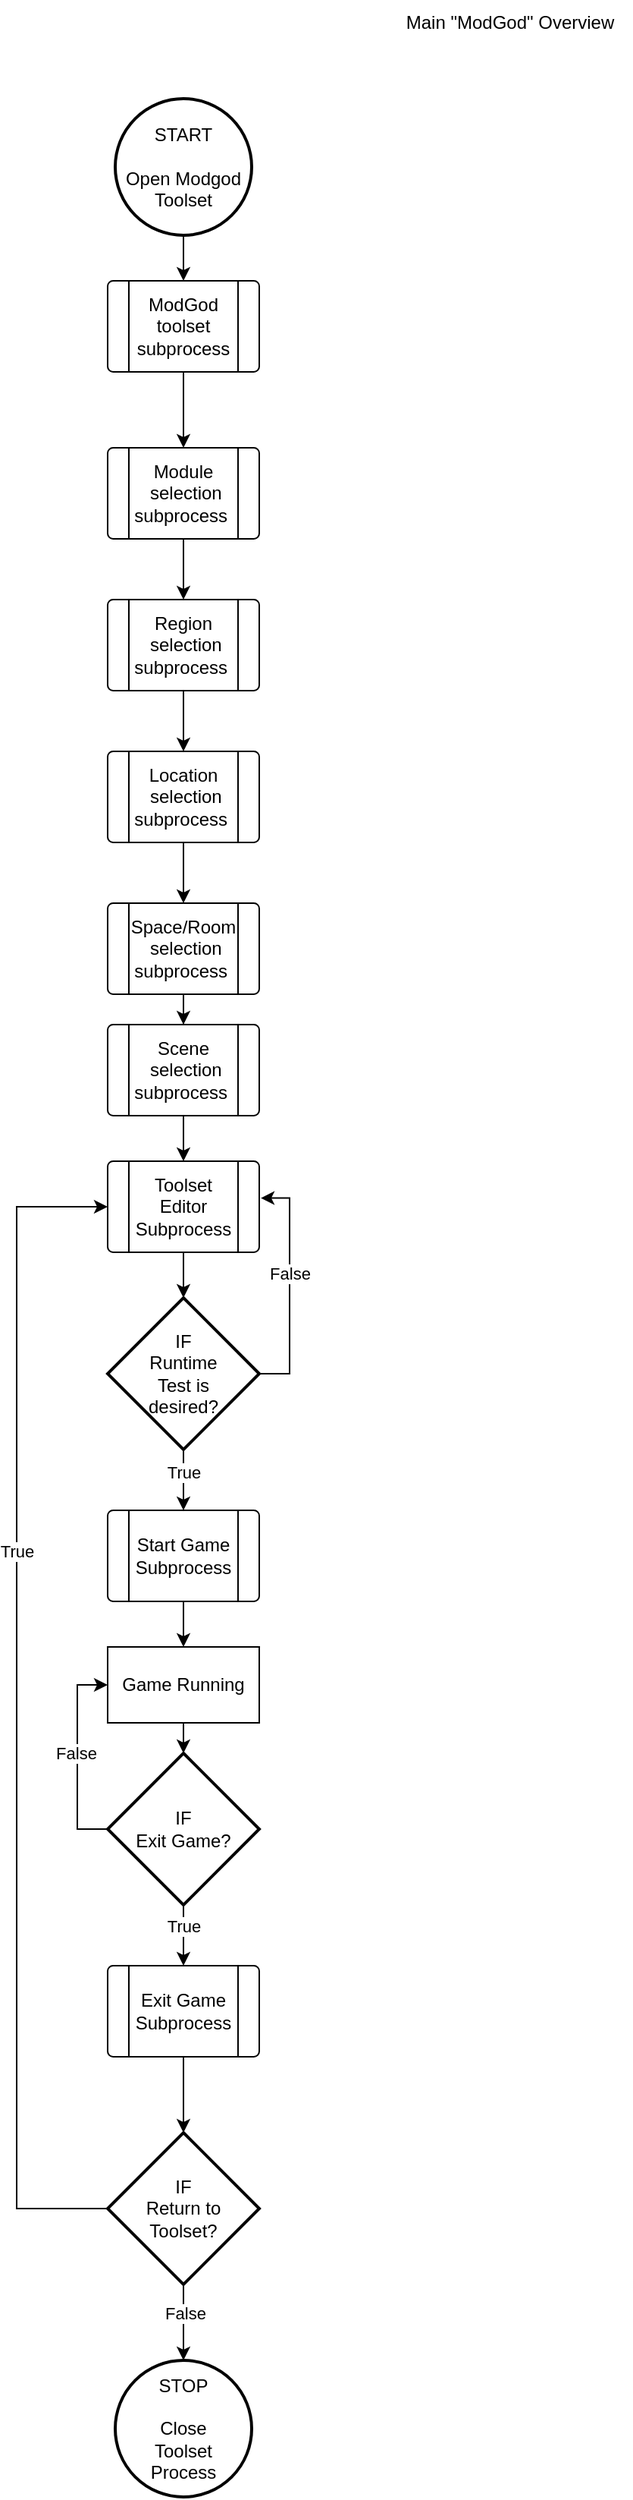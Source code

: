 <mxfile version="20.3.0" type="device"><diagram id="zRx6mBnDStIuMqTZuLI2" name="Page-1"><mxGraphModel dx="1422" dy="842" grid="1" gridSize="10" guides="1" tooltips="1" connect="1" arrows="1" fold="1" page="1" pageScale="1" pageWidth="850" pageHeight="1100" math="0" shadow="0"><root><mxCell id="0"/><mxCell id="1" parent="0"/><mxCell id="IPpl7k7P6EEZoNNVX-f9-40" style="edgeStyle=orthogonalEdgeStyle;rounded=0;orthogonalLoop=1;jettySize=auto;html=1;entryX=0.5;entryY=0;entryDx=0;entryDy=0;" parent="1" source="IPpl7k7P6EEZoNNVX-f9-1" target="IPpl7k7P6EEZoNNVX-f9-3" edge="1"><mxGeometry relative="1" as="geometry"/></mxCell><mxCell id="IPpl7k7P6EEZoNNVX-f9-1" value="START&lt;br&gt;&lt;br&gt;Open Modgod&lt;br&gt;Toolset" style="strokeWidth=2;html=1;shape=mxgraph.flowchart.start_2;whiteSpace=wrap;" parent="1" vertex="1"><mxGeometry x="390" y="80" width="90" height="90" as="geometry"/></mxCell><mxCell id="IPpl7k7P6EEZoNNVX-f9-41" style="edgeStyle=orthogonalEdgeStyle;rounded=0;orthogonalLoop=1;jettySize=auto;html=1;entryX=0.5;entryY=0;entryDx=0;entryDy=0;" parent="1" source="IPpl7k7P6EEZoNNVX-f9-3" target="IPpl7k7P6EEZoNNVX-f9-37" edge="1"><mxGeometry relative="1" as="geometry"/></mxCell><mxCell id="IPpl7k7P6EEZoNNVX-f9-3" value="ModGod toolset subprocess" style="verticalLabelPosition=middle;verticalAlign=middle;html=1;shape=process;whiteSpace=wrap;rounded=1;size=0.14;arcSize=6;labelPosition=center;align=center;" parent="1" vertex="1"><mxGeometry x="385" y="200" width="100" height="60" as="geometry"/></mxCell><mxCell id="Nx1hkX323rdk_XEKobkm-50" style="edgeStyle=orthogonalEdgeStyle;rounded=0;orthogonalLoop=1;jettySize=auto;html=1;exitX=0.5;exitY=1;exitDx=0;exitDy=0;entryX=0.5;entryY=0;entryDx=0;entryDy=0;" edge="1" parent="1" source="IPpl7k7P6EEZoNNVX-f9-37" target="Nx1hkX323rdk_XEKobkm-49"><mxGeometry relative="1" as="geometry"/></mxCell><mxCell id="IPpl7k7P6EEZoNNVX-f9-37" value="Module&lt;br&gt;&amp;nbsp;selection subprocess&amp;nbsp;" style="verticalLabelPosition=middle;verticalAlign=middle;html=1;shape=process;whiteSpace=wrap;rounded=1;size=0.14;arcSize=6;labelPosition=center;align=center;" parent="1" vertex="1"><mxGeometry x="385" y="310" width="100" height="60" as="geometry"/></mxCell><mxCell id="cRr7KaG37jPe4uS1U7Yd-27" style="edgeStyle=orthogonalEdgeStyle;rounded=0;orthogonalLoop=1;jettySize=auto;html=1;exitX=0.5;exitY=1;exitDx=0;exitDy=0;" parent="1" source="Nx1hkX323rdk_XEKobkm-48" edge="1" target="Nx1hkX323rdk_XEKobkm-15"><mxGeometry relative="1" as="geometry"><mxPoint x="435" y="800" as="targetPoint"/><mxPoint x="435" y="740" as="sourcePoint"/></mxGeometry></mxCell><mxCell id="cRr7KaG37jPe4uS1U7Yd-46" style="edgeStyle=orthogonalEdgeStyle;rounded=0;orthogonalLoop=1;jettySize=auto;html=1;exitX=0.5;exitY=1;exitDx=0;exitDy=0;exitPerimeter=0;entryX=0.5;entryY=0;entryDx=0;entryDy=0;" parent="1" source="cRr7KaG37jPe4uS1U7Yd-45" target="cRr7KaG37jPe4uS1U7Yd-47" edge="1"><mxGeometry relative="1" as="geometry"><mxPoint x="435" y="1040" as="targetPoint"/></mxGeometry></mxCell><mxCell id="cRr7KaG37jPe4uS1U7Yd-50" value="True" style="edgeLabel;html=1;align=center;verticalAlign=middle;resizable=0;points=[];" parent="cRr7KaG37jPe4uS1U7Yd-46" vertex="1" connectable="0"><mxGeometry x="-0.24" relative="1" as="geometry"><mxPoint as="offset"/></mxGeometry></mxCell><mxCell id="Nx1hkX323rdk_XEKobkm-60" style="edgeStyle=orthogonalEdgeStyle;rounded=0;orthogonalLoop=1;jettySize=auto;html=1;exitX=1;exitY=0.5;exitDx=0;exitDy=0;exitPerimeter=0;entryX=1.01;entryY=0.405;entryDx=0;entryDy=0;entryPerimeter=0;" edge="1" parent="1" source="cRr7KaG37jPe4uS1U7Yd-45" target="Nx1hkX323rdk_XEKobkm-15"><mxGeometry relative="1" as="geometry"/></mxCell><mxCell id="Nx1hkX323rdk_XEKobkm-61" value="False" style="edgeLabel;html=1;align=center;verticalAlign=middle;resizable=0;points=[];" vertex="1" connectable="0" parent="Nx1hkX323rdk_XEKobkm-60"><mxGeometry x="0.115" relative="1" as="geometry"><mxPoint as="offset"/></mxGeometry></mxCell><mxCell id="cRr7KaG37jPe4uS1U7Yd-45" value="IF&lt;br&gt;Runtime&lt;br&gt;Test is&lt;br&gt;desired?" style="strokeWidth=2;html=1;shape=mxgraph.flowchart.decision;whiteSpace=wrap;" parent="1" vertex="1"><mxGeometry x="385" y="870" width="100" height="100" as="geometry"/></mxCell><mxCell id="Nx1hkX323rdk_XEKobkm-22" style="edgeStyle=orthogonalEdgeStyle;rounded=0;orthogonalLoop=1;jettySize=auto;html=1;exitX=0.5;exitY=1;exitDx=0;exitDy=0;" edge="1" parent="1" source="cRr7KaG37jPe4uS1U7Yd-47" target="Nx1hkX323rdk_XEKobkm-21"><mxGeometry relative="1" as="geometry"/></mxCell><mxCell id="cRr7KaG37jPe4uS1U7Yd-47" value="Start Game&lt;br&gt;Subprocess" style="verticalLabelPosition=middle;verticalAlign=middle;html=1;shape=process;whiteSpace=wrap;rounded=1;size=0.14;arcSize=6;labelPosition=center;align=center;" parent="1" vertex="1"><mxGeometry x="385" y="1010" width="100" height="60" as="geometry"/></mxCell><mxCell id="Nx1hkX323rdk_XEKobkm-33" style="edgeStyle=orthogonalEdgeStyle;rounded=0;orthogonalLoop=1;jettySize=auto;html=1;exitX=0.5;exitY=1;exitDx=0;exitDy=0;entryX=0.5;entryY=0;entryDx=0;entryDy=0;entryPerimeter=0;" edge="1" parent="1" source="cRr7KaG37jPe4uS1U7Yd-54" target="Nx1hkX323rdk_XEKobkm-32"><mxGeometry relative="1" as="geometry"/></mxCell><mxCell id="cRr7KaG37jPe4uS1U7Yd-54" value="Exit Game&lt;br&gt;Subprocess" style="verticalLabelPosition=middle;verticalAlign=middle;html=1;shape=process;whiteSpace=wrap;rounded=1;size=0.14;arcSize=6;labelPosition=center;align=center;" parent="1" vertex="1"><mxGeometry x="385" y="1310" width="100" height="60" as="geometry"/></mxCell><mxCell id="cRr7KaG37jPe4uS1U7Yd-69" value="Main &quot;ModGod&quot; Overview" style="text;html=1;align=center;verticalAlign=middle;resizable=0;points=[];autosize=1;strokeColor=none;fillColor=none;" parent="1" vertex="1"><mxGeometry x="570" y="15" width="160" height="30" as="geometry"/></mxCell><mxCell id="Nx1hkX323rdk_XEKobkm-16" style="edgeStyle=orthogonalEdgeStyle;rounded=0;orthogonalLoop=1;jettySize=auto;html=1;exitX=0.5;exitY=1;exitDx=0;exitDy=0;entryX=0.5;entryY=0;entryDx=0;entryDy=0;entryPerimeter=0;" edge="1" parent="1" source="Nx1hkX323rdk_XEKobkm-15" target="cRr7KaG37jPe4uS1U7Yd-45"><mxGeometry relative="1" as="geometry"/></mxCell><mxCell id="Nx1hkX323rdk_XEKobkm-15" value="Toolset&lt;br&gt;Editor&lt;br&gt;Subprocess" style="verticalLabelPosition=middle;verticalAlign=middle;html=1;shape=process;whiteSpace=wrap;rounded=1;size=0.14;arcSize=6;labelPosition=center;align=center;" vertex="1" parent="1"><mxGeometry x="385" y="780" width="100" height="60" as="geometry"/></mxCell><mxCell id="Nx1hkX323rdk_XEKobkm-24" style="edgeStyle=orthogonalEdgeStyle;rounded=0;orthogonalLoop=1;jettySize=auto;html=1;exitX=0.5;exitY=1;exitDx=0;exitDy=0;entryX=0.5;entryY=0;entryDx=0;entryDy=0;entryPerimeter=0;" edge="1" parent="1" source="Nx1hkX323rdk_XEKobkm-21" target="Nx1hkX323rdk_XEKobkm-23"><mxGeometry relative="1" as="geometry"/></mxCell><mxCell id="Nx1hkX323rdk_XEKobkm-21" value="Game Running" style="rounded=0;whiteSpace=wrap;html=1;" vertex="1" parent="1"><mxGeometry x="385" y="1100" width="100" height="50" as="geometry"/></mxCell><mxCell id="Nx1hkX323rdk_XEKobkm-25" style="edgeStyle=orthogonalEdgeStyle;rounded=0;orthogonalLoop=1;jettySize=auto;html=1;exitX=0.5;exitY=1;exitDx=0;exitDy=0;exitPerimeter=0;entryX=0.5;entryY=0;entryDx=0;entryDy=0;" edge="1" parent="1" source="Nx1hkX323rdk_XEKobkm-23" target="cRr7KaG37jPe4uS1U7Yd-54"><mxGeometry relative="1" as="geometry"/></mxCell><mxCell id="Nx1hkX323rdk_XEKobkm-26" value="True" style="edgeLabel;html=1;align=center;verticalAlign=middle;resizable=0;points=[];" vertex="1" connectable="0" parent="Nx1hkX323rdk_XEKobkm-25"><mxGeometry x="-0.289" relative="1" as="geometry"><mxPoint as="offset"/></mxGeometry></mxCell><mxCell id="Nx1hkX323rdk_XEKobkm-29" style="edgeStyle=orthogonalEdgeStyle;rounded=0;orthogonalLoop=1;jettySize=auto;html=1;exitX=0;exitY=0.5;exitDx=0;exitDy=0;exitPerimeter=0;entryX=0;entryY=0.5;entryDx=0;entryDy=0;" edge="1" parent="1" source="Nx1hkX323rdk_XEKobkm-23" target="Nx1hkX323rdk_XEKobkm-21"><mxGeometry relative="1" as="geometry"/></mxCell><mxCell id="Nx1hkX323rdk_XEKobkm-30" value="False" style="edgeLabel;html=1;align=center;verticalAlign=middle;resizable=0;points=[];" vertex="1" connectable="0" parent="Nx1hkX323rdk_XEKobkm-29"><mxGeometry x="0.036" y="1" relative="1" as="geometry"><mxPoint as="offset"/></mxGeometry></mxCell><mxCell id="Nx1hkX323rdk_XEKobkm-23" value="IF&lt;br&gt;Exit Game?" style="strokeWidth=2;html=1;shape=mxgraph.flowchart.decision;whiteSpace=wrap;" vertex="1" parent="1"><mxGeometry x="385" y="1170" width="100" height="100" as="geometry"/></mxCell><mxCell id="Nx1hkX323rdk_XEKobkm-35" style="edgeStyle=orthogonalEdgeStyle;rounded=0;orthogonalLoop=1;jettySize=auto;html=1;entryX=0;entryY=0.5;entryDx=0;entryDy=0;" edge="1" parent="1" source="Nx1hkX323rdk_XEKobkm-32" target="Nx1hkX323rdk_XEKobkm-15"><mxGeometry relative="1" as="geometry"><mxPoint x="335" y="1470.0" as="targetPoint"/><Array as="points"><mxPoint x="325" y="1470"/><mxPoint x="325" y="810"/></Array></mxGeometry></mxCell><mxCell id="Nx1hkX323rdk_XEKobkm-39" value="True" style="edgeLabel;html=1;align=center;verticalAlign=middle;resizable=0;points=[];" vertex="1" connectable="0" parent="Nx1hkX323rdk_XEKobkm-35"><mxGeometry x="0.266" relative="1" as="geometry"><mxPoint as="offset"/></mxGeometry></mxCell><mxCell id="Nx1hkX323rdk_XEKobkm-40" style="edgeStyle=orthogonalEdgeStyle;rounded=0;orthogonalLoop=1;jettySize=auto;html=1;exitX=0.5;exitY=1;exitDx=0;exitDy=0;exitPerimeter=0;entryX=0.5;entryY=0;entryDx=0;entryDy=0;entryPerimeter=0;" edge="1" parent="1" source="Nx1hkX323rdk_XEKobkm-32" target="Nx1hkX323rdk_XEKobkm-43"><mxGeometry relative="1" as="geometry"><mxPoint x="435.069" y="1600" as="targetPoint"/><Array as="points"/></mxGeometry></mxCell><mxCell id="Nx1hkX323rdk_XEKobkm-41" value="False" style="edgeLabel;html=1;align=center;verticalAlign=middle;resizable=0;points=[];" vertex="1" connectable="0" parent="Nx1hkX323rdk_XEKobkm-40"><mxGeometry x="-0.261" y="1" relative="1" as="geometry"><mxPoint as="offset"/></mxGeometry></mxCell><mxCell id="Nx1hkX323rdk_XEKobkm-32" value="IF&lt;br&gt;Return to&lt;br&gt;Toolset?" style="strokeWidth=2;html=1;shape=mxgraph.flowchart.decision;whiteSpace=wrap;" vertex="1" parent="1"><mxGeometry x="385" y="1420" width="100" height="100" as="geometry"/></mxCell><mxCell id="Nx1hkX323rdk_XEKobkm-43" value="STOP&lt;br&gt;&lt;br&gt;Close&lt;br&gt;Toolset&lt;br&gt;Process" style="strokeWidth=2;html=1;shape=mxgraph.flowchart.start_2;whiteSpace=wrap;" vertex="1" parent="1"><mxGeometry x="390" y="1570" width="90" height="90" as="geometry"/></mxCell><mxCell id="Nx1hkX323rdk_XEKobkm-48" value="Scene&lt;br&gt;&amp;nbsp;selection subprocess&amp;nbsp;" style="verticalLabelPosition=middle;verticalAlign=middle;html=1;shape=process;whiteSpace=wrap;rounded=1;size=0.14;arcSize=6;labelPosition=center;align=center;" vertex="1" parent="1"><mxGeometry x="385" y="690" width="100" height="60" as="geometry"/></mxCell><mxCell id="Nx1hkX323rdk_XEKobkm-54" style="edgeStyle=orthogonalEdgeStyle;rounded=0;orthogonalLoop=1;jettySize=auto;html=1;exitX=0.5;exitY=1;exitDx=0;exitDy=0;entryX=0.5;entryY=0;entryDx=0;entryDy=0;" edge="1" parent="1" source="Nx1hkX323rdk_XEKobkm-49" target="Nx1hkX323rdk_XEKobkm-52"><mxGeometry relative="1" as="geometry"/></mxCell><mxCell id="Nx1hkX323rdk_XEKobkm-49" value="Region&lt;br&gt;&amp;nbsp;selection subprocess&amp;nbsp;" style="verticalLabelPosition=middle;verticalAlign=middle;html=1;shape=process;whiteSpace=wrap;rounded=1;size=0.14;arcSize=6;labelPosition=center;align=center;" vertex="1" parent="1"><mxGeometry x="385" y="410" width="100" height="60" as="geometry"/></mxCell><mxCell id="Nx1hkX323rdk_XEKobkm-56" style="edgeStyle=orthogonalEdgeStyle;rounded=0;orthogonalLoop=1;jettySize=auto;html=1;exitX=0.5;exitY=1;exitDx=0;exitDy=0;" edge="1" parent="1" source="Nx1hkX323rdk_XEKobkm-52" target="Nx1hkX323rdk_XEKobkm-55"><mxGeometry relative="1" as="geometry"/></mxCell><mxCell id="Nx1hkX323rdk_XEKobkm-52" value="Location&lt;br&gt;&amp;nbsp;selection subprocess&amp;nbsp;" style="verticalLabelPosition=middle;verticalAlign=middle;html=1;shape=process;whiteSpace=wrap;rounded=1;size=0.14;arcSize=6;labelPosition=center;align=center;" vertex="1" parent="1"><mxGeometry x="385" y="510" width="100" height="60" as="geometry"/></mxCell><mxCell id="Nx1hkX323rdk_XEKobkm-57" style="edgeStyle=orthogonalEdgeStyle;rounded=0;orthogonalLoop=1;jettySize=auto;html=1;exitX=0.5;exitY=1;exitDx=0;exitDy=0;" edge="1" parent="1" source="Nx1hkX323rdk_XEKobkm-55" target="Nx1hkX323rdk_XEKobkm-48"><mxGeometry relative="1" as="geometry"/></mxCell><mxCell id="Nx1hkX323rdk_XEKobkm-55" value="Space/Room&lt;br&gt;&amp;nbsp;selection subprocess&amp;nbsp;" style="verticalLabelPosition=middle;verticalAlign=middle;html=1;shape=process;whiteSpace=wrap;rounded=1;size=0.14;arcSize=6;labelPosition=center;align=center;" vertex="1" parent="1"><mxGeometry x="385" y="610" width="100" height="60" as="geometry"/></mxCell></root></mxGraphModel></diagram></mxfile>